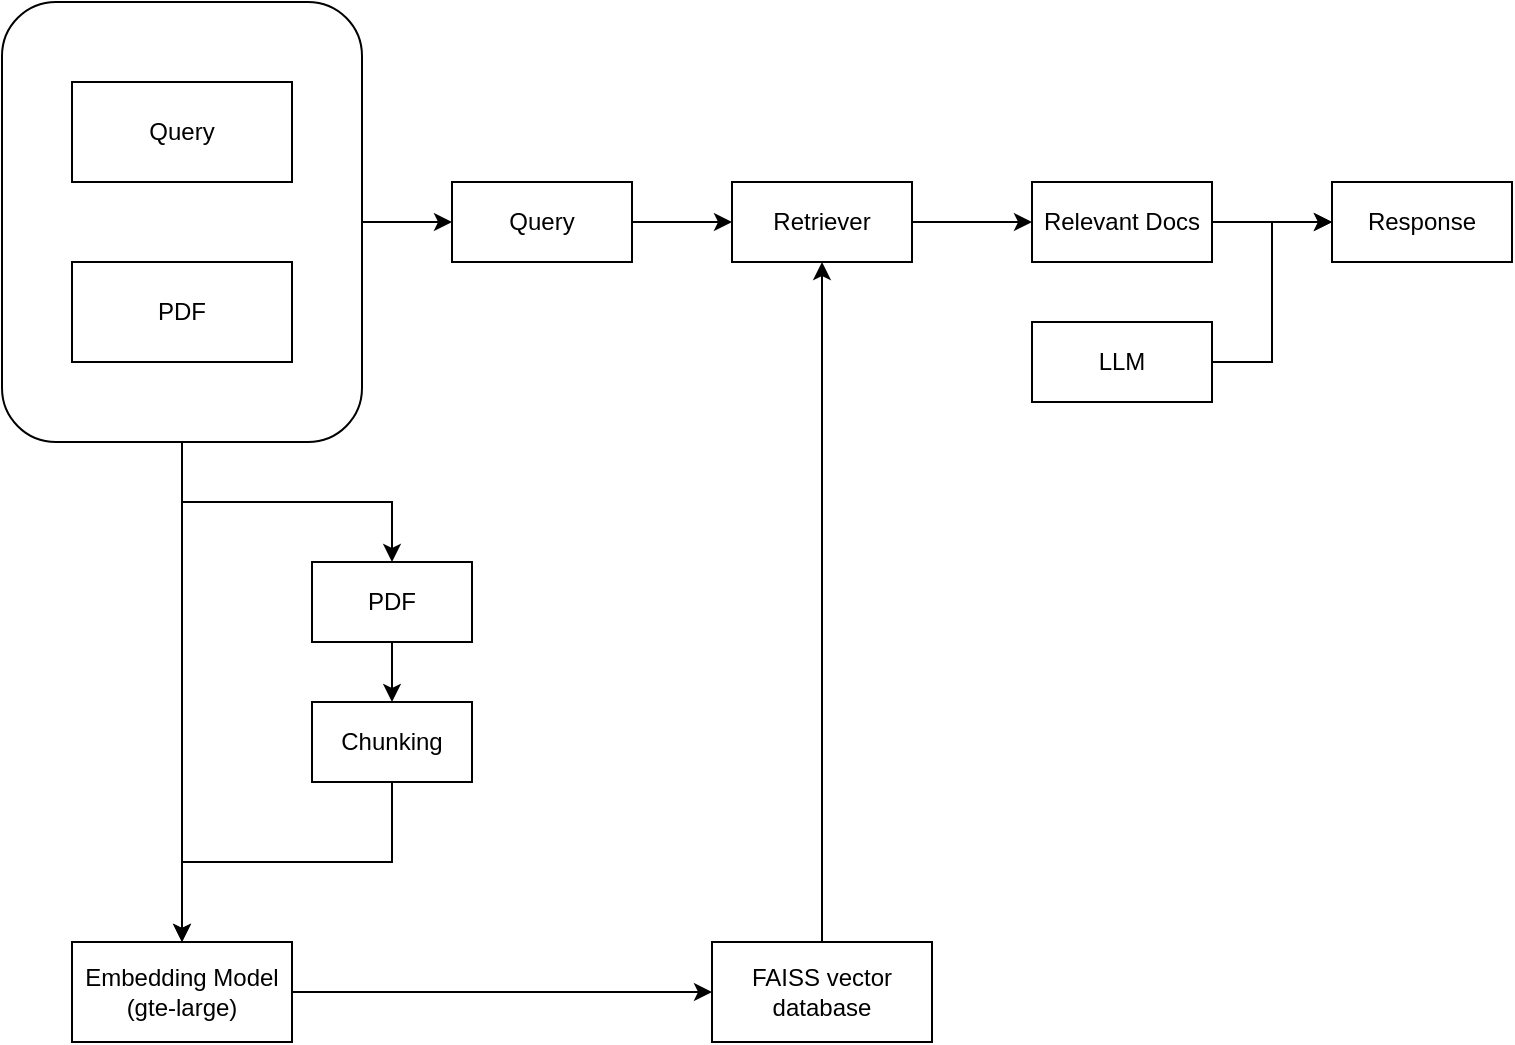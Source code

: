 <mxfile version="25.0.3">
  <diagram name="Page-1" id="l-LV1eNT2-p2VJEIhvb9">
    <mxGraphModel dx="996" dy="533" grid="1" gridSize="10" guides="1" tooltips="1" connect="1" arrows="1" fold="1" page="1" pageScale="1" pageWidth="850" pageHeight="1100" math="0" shadow="0">
      <root>
        <mxCell id="0" />
        <mxCell id="1" parent="0" />
        <mxCell id="yB6ABjICX02xEgHFaDFq-6" value="" style="edgeStyle=orthogonalEdgeStyle;rounded=0;orthogonalLoop=1;jettySize=auto;html=1;" edge="1" parent="1" source="yB6ABjICX02xEgHFaDFq-4" target="yB6ABjICX02xEgHFaDFq-5">
          <mxGeometry relative="1" as="geometry" />
        </mxCell>
        <mxCell id="yB6ABjICX02xEgHFaDFq-10" value="" style="edgeStyle=orthogonalEdgeStyle;rounded=0;orthogonalLoop=1;jettySize=auto;html=1;" edge="1" parent="1" source="yB6ABjICX02xEgHFaDFq-4" target="yB6ABjICX02xEgHFaDFq-9">
          <mxGeometry relative="1" as="geometry" />
        </mxCell>
        <mxCell id="yB6ABjICX02xEgHFaDFq-22" style="edgeStyle=orthogonalEdgeStyle;rounded=0;orthogonalLoop=1;jettySize=auto;html=1;exitX=0.5;exitY=1;exitDx=0;exitDy=0;entryX=0.5;entryY=0;entryDx=0;entryDy=0;" edge="1" parent="1" source="yB6ABjICX02xEgHFaDFq-4" target="yB6ABjICX02xEgHFaDFq-20">
          <mxGeometry relative="1" as="geometry" />
        </mxCell>
        <mxCell id="yB6ABjICX02xEgHFaDFq-4" value="" style="rounded=1;whiteSpace=wrap;html=1;" vertex="1" parent="1">
          <mxGeometry x="55" y="20" width="180" height="220" as="geometry" />
        </mxCell>
        <mxCell id="yB6ABjICX02xEgHFaDFq-1" value="Query" style="rounded=0;whiteSpace=wrap;html=1;" vertex="1" parent="1">
          <mxGeometry x="90" y="60" width="110" height="50" as="geometry" />
        </mxCell>
        <mxCell id="yB6ABjICX02xEgHFaDFq-3" value="PDF" style="rounded=0;whiteSpace=wrap;html=1;" vertex="1" parent="1">
          <mxGeometry x="90" y="150" width="110" height="50" as="geometry" />
        </mxCell>
        <mxCell id="yB6ABjICX02xEgHFaDFq-8" value="" style="edgeStyle=orthogonalEdgeStyle;rounded=0;orthogonalLoop=1;jettySize=auto;html=1;" edge="1" parent="1" source="yB6ABjICX02xEgHFaDFq-5" target="yB6ABjICX02xEgHFaDFq-7">
          <mxGeometry relative="1" as="geometry" />
        </mxCell>
        <mxCell id="yB6ABjICX02xEgHFaDFq-5" value="Embedding Model&lt;div&gt;(gte-large)&lt;/div&gt;" style="rounded=0;whiteSpace=wrap;html=1;" vertex="1" parent="1">
          <mxGeometry x="90" y="490" width="110" height="50" as="geometry" />
        </mxCell>
        <mxCell id="yB6ABjICX02xEgHFaDFq-13" style="edgeStyle=orthogonalEdgeStyle;rounded=0;orthogonalLoop=1;jettySize=auto;html=1;exitX=0.5;exitY=0;exitDx=0;exitDy=0;entryX=0.5;entryY=1;entryDx=0;entryDy=0;" edge="1" parent="1" source="yB6ABjICX02xEgHFaDFq-7" target="yB6ABjICX02xEgHFaDFq-11">
          <mxGeometry relative="1" as="geometry" />
        </mxCell>
        <mxCell id="yB6ABjICX02xEgHFaDFq-7" value="FAISS vector database" style="rounded=0;whiteSpace=wrap;html=1;" vertex="1" parent="1">
          <mxGeometry x="410" y="490" width="110" height="50" as="geometry" />
        </mxCell>
        <mxCell id="yB6ABjICX02xEgHFaDFq-12" value="" style="edgeStyle=orthogonalEdgeStyle;rounded=0;orthogonalLoop=1;jettySize=auto;html=1;" edge="1" parent="1" source="yB6ABjICX02xEgHFaDFq-9" target="yB6ABjICX02xEgHFaDFq-11">
          <mxGeometry relative="1" as="geometry" />
        </mxCell>
        <mxCell id="yB6ABjICX02xEgHFaDFq-9" value="Query" style="rounded=0;whiteSpace=wrap;html=1;" vertex="1" parent="1">
          <mxGeometry x="280" y="110" width="90" height="40" as="geometry" />
        </mxCell>
        <mxCell id="yB6ABjICX02xEgHFaDFq-15" value="" style="edgeStyle=orthogonalEdgeStyle;rounded=0;orthogonalLoop=1;jettySize=auto;html=1;" edge="1" parent="1" source="yB6ABjICX02xEgHFaDFq-11" target="yB6ABjICX02xEgHFaDFq-14">
          <mxGeometry relative="1" as="geometry" />
        </mxCell>
        <mxCell id="yB6ABjICX02xEgHFaDFq-11" value="Retriever" style="rounded=0;whiteSpace=wrap;html=1;" vertex="1" parent="1">
          <mxGeometry x="420" y="110" width="90" height="40" as="geometry" />
        </mxCell>
        <mxCell id="yB6ABjICX02xEgHFaDFq-18" value="" style="edgeStyle=orthogonalEdgeStyle;rounded=0;orthogonalLoop=1;jettySize=auto;html=1;" edge="1" parent="1" source="yB6ABjICX02xEgHFaDFq-14" target="yB6ABjICX02xEgHFaDFq-17">
          <mxGeometry relative="1" as="geometry" />
        </mxCell>
        <mxCell id="yB6ABjICX02xEgHFaDFq-14" value="Relevant Docs" style="rounded=0;whiteSpace=wrap;html=1;" vertex="1" parent="1">
          <mxGeometry x="570" y="110" width="90" height="40" as="geometry" />
        </mxCell>
        <mxCell id="yB6ABjICX02xEgHFaDFq-19" style="edgeStyle=orthogonalEdgeStyle;rounded=0;orthogonalLoop=1;jettySize=auto;html=1;exitX=1;exitY=0.5;exitDx=0;exitDy=0;entryX=0;entryY=0.5;entryDx=0;entryDy=0;" edge="1" parent="1" source="yB6ABjICX02xEgHFaDFq-16" target="yB6ABjICX02xEgHFaDFq-17">
          <mxGeometry relative="1" as="geometry" />
        </mxCell>
        <mxCell id="yB6ABjICX02xEgHFaDFq-16" value="LLM" style="rounded=0;whiteSpace=wrap;html=1;" vertex="1" parent="1">
          <mxGeometry x="570" y="180" width="90" height="40" as="geometry" />
        </mxCell>
        <mxCell id="yB6ABjICX02xEgHFaDFq-17" value="Response" style="rounded=0;whiteSpace=wrap;html=1;" vertex="1" parent="1">
          <mxGeometry x="720" y="110" width="90" height="40" as="geometry" />
        </mxCell>
        <mxCell id="yB6ABjICX02xEgHFaDFq-23" style="edgeStyle=orthogonalEdgeStyle;rounded=0;orthogonalLoop=1;jettySize=auto;html=1;exitX=0.5;exitY=1;exitDx=0;exitDy=0;entryX=0.5;entryY=0;entryDx=0;entryDy=0;" edge="1" parent="1" source="yB6ABjICX02xEgHFaDFq-20" target="yB6ABjICX02xEgHFaDFq-21">
          <mxGeometry relative="1" as="geometry" />
        </mxCell>
        <mxCell id="yB6ABjICX02xEgHFaDFq-20" value="PDF" style="rounded=0;whiteSpace=wrap;html=1;" vertex="1" parent="1">
          <mxGeometry x="210" y="300" width="80" height="40" as="geometry" />
        </mxCell>
        <mxCell id="yB6ABjICX02xEgHFaDFq-24" style="edgeStyle=orthogonalEdgeStyle;rounded=0;orthogonalLoop=1;jettySize=auto;html=1;exitX=0.5;exitY=1;exitDx=0;exitDy=0;entryX=0.5;entryY=0;entryDx=0;entryDy=0;" edge="1" parent="1" source="yB6ABjICX02xEgHFaDFq-21" target="yB6ABjICX02xEgHFaDFq-5">
          <mxGeometry relative="1" as="geometry" />
        </mxCell>
        <mxCell id="yB6ABjICX02xEgHFaDFq-21" value="Chunking" style="rounded=0;whiteSpace=wrap;html=1;" vertex="1" parent="1">
          <mxGeometry x="210" y="370" width="80" height="40" as="geometry" />
        </mxCell>
      </root>
    </mxGraphModel>
  </diagram>
</mxfile>
